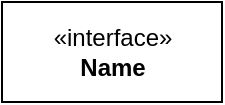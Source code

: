 <mxfile version="20.7.2" type="device"><diagram id="0l71BYV_Hvv9pAEWNoJl" name="Seite-1"><mxGraphModel dx="1050" dy="491" grid="1" gridSize="10" guides="1" tooltips="1" connect="1" arrows="1" fold="1" page="1" pageScale="1" pageWidth="827" pageHeight="1169" math="0" shadow="0"><root><mxCell id="0"/><mxCell id="1" parent="0"/><mxCell id="QCmbFtUl8DRbeRgUeTd_-2" value="&amp;laquo;interface&amp;raquo;&lt;br&gt;&lt;b&gt;Name&lt;/b&gt;" style="html=1;" vertex="1" parent="1"><mxGeometry x="80" y="140" width="110" height="50" as="geometry"/></mxCell></root></mxGraphModel></diagram></mxfile>